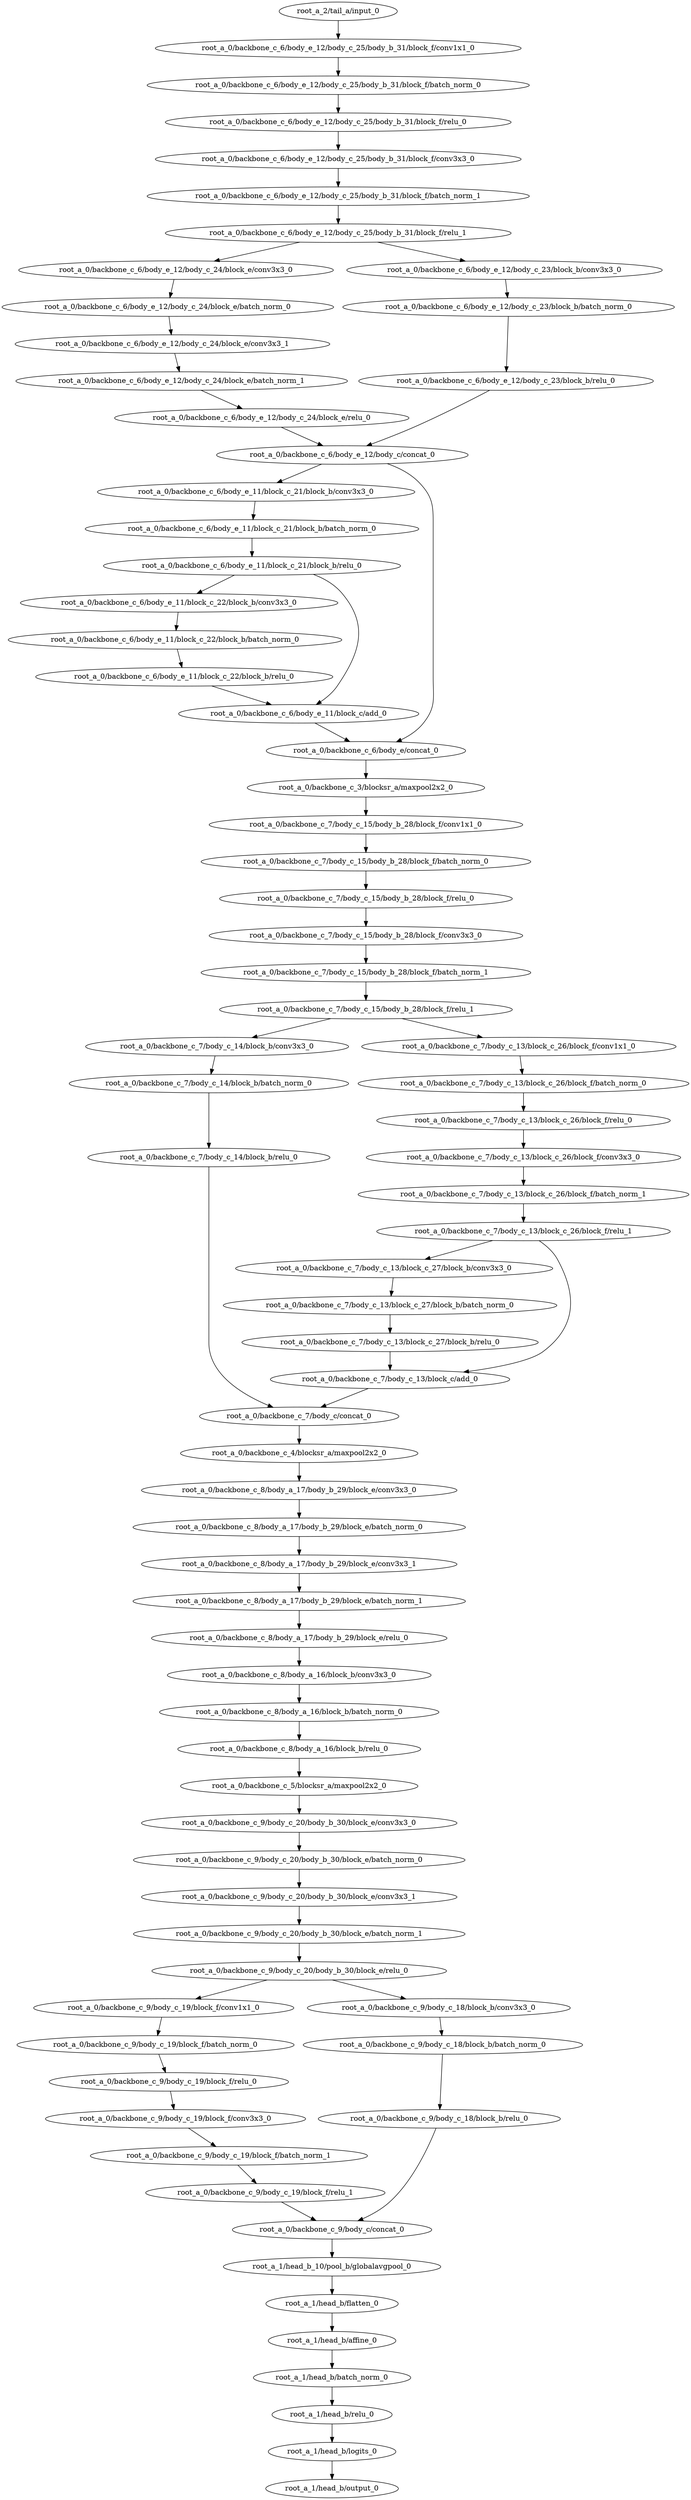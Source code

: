 digraph root_a {
	"root_a_2/tail_a/input_0"
	"root_a_0/backbone_c_6/body_e_12/body_c_25/body_b_31/block_f/conv1x1_0"
	"root_a_0/backbone_c_6/body_e_12/body_c_25/body_b_31/block_f/batch_norm_0"
	"root_a_0/backbone_c_6/body_e_12/body_c_25/body_b_31/block_f/relu_0"
	"root_a_0/backbone_c_6/body_e_12/body_c_25/body_b_31/block_f/conv3x3_0"
	"root_a_0/backbone_c_6/body_e_12/body_c_25/body_b_31/block_f/batch_norm_1"
	"root_a_0/backbone_c_6/body_e_12/body_c_25/body_b_31/block_f/relu_1"
	"root_a_0/backbone_c_6/body_e_12/body_c_24/block_e/conv3x3_0"
	"root_a_0/backbone_c_6/body_e_12/body_c_24/block_e/batch_norm_0"
	"root_a_0/backbone_c_6/body_e_12/body_c_24/block_e/conv3x3_1"
	"root_a_0/backbone_c_6/body_e_12/body_c_24/block_e/batch_norm_1"
	"root_a_0/backbone_c_6/body_e_12/body_c_24/block_e/relu_0"
	"root_a_0/backbone_c_6/body_e_12/body_c_23/block_b/conv3x3_0"
	"root_a_0/backbone_c_6/body_e_12/body_c_23/block_b/batch_norm_0"
	"root_a_0/backbone_c_6/body_e_12/body_c_23/block_b/relu_0"
	"root_a_0/backbone_c_6/body_e_12/body_c/concat_0"
	"root_a_0/backbone_c_6/body_e_11/block_c_21/block_b/conv3x3_0"
	"root_a_0/backbone_c_6/body_e_11/block_c_21/block_b/batch_norm_0"
	"root_a_0/backbone_c_6/body_e_11/block_c_21/block_b/relu_0"
	"root_a_0/backbone_c_6/body_e_11/block_c_22/block_b/conv3x3_0"
	"root_a_0/backbone_c_6/body_e_11/block_c_22/block_b/batch_norm_0"
	"root_a_0/backbone_c_6/body_e_11/block_c_22/block_b/relu_0"
	"root_a_0/backbone_c_6/body_e_11/block_c/add_0"
	"root_a_0/backbone_c_6/body_e/concat_0"
	"root_a_0/backbone_c_3/blocksr_a/maxpool2x2_0"
	"root_a_0/backbone_c_7/body_c_15/body_b_28/block_f/conv1x1_0"
	"root_a_0/backbone_c_7/body_c_15/body_b_28/block_f/batch_norm_0"
	"root_a_0/backbone_c_7/body_c_15/body_b_28/block_f/relu_0"
	"root_a_0/backbone_c_7/body_c_15/body_b_28/block_f/conv3x3_0"
	"root_a_0/backbone_c_7/body_c_15/body_b_28/block_f/batch_norm_1"
	"root_a_0/backbone_c_7/body_c_15/body_b_28/block_f/relu_1"
	"root_a_0/backbone_c_7/body_c_14/block_b/conv3x3_0"
	"root_a_0/backbone_c_7/body_c_14/block_b/batch_norm_0"
	"root_a_0/backbone_c_7/body_c_14/block_b/relu_0"
	"root_a_0/backbone_c_7/body_c_13/block_c_26/block_f/conv1x1_0"
	"root_a_0/backbone_c_7/body_c_13/block_c_26/block_f/batch_norm_0"
	"root_a_0/backbone_c_7/body_c_13/block_c_26/block_f/relu_0"
	"root_a_0/backbone_c_7/body_c_13/block_c_26/block_f/conv3x3_0"
	"root_a_0/backbone_c_7/body_c_13/block_c_26/block_f/batch_norm_1"
	"root_a_0/backbone_c_7/body_c_13/block_c_26/block_f/relu_1"
	"root_a_0/backbone_c_7/body_c_13/block_c_27/block_b/conv3x3_0"
	"root_a_0/backbone_c_7/body_c_13/block_c_27/block_b/batch_norm_0"
	"root_a_0/backbone_c_7/body_c_13/block_c_27/block_b/relu_0"
	"root_a_0/backbone_c_7/body_c_13/block_c/add_0"
	"root_a_0/backbone_c_7/body_c/concat_0"
	"root_a_0/backbone_c_4/blocksr_a/maxpool2x2_0"
	"root_a_0/backbone_c_8/body_a_17/body_b_29/block_e/conv3x3_0"
	"root_a_0/backbone_c_8/body_a_17/body_b_29/block_e/batch_norm_0"
	"root_a_0/backbone_c_8/body_a_17/body_b_29/block_e/conv3x3_1"
	"root_a_0/backbone_c_8/body_a_17/body_b_29/block_e/batch_norm_1"
	"root_a_0/backbone_c_8/body_a_17/body_b_29/block_e/relu_0"
	"root_a_0/backbone_c_8/body_a_16/block_b/conv3x3_0"
	"root_a_0/backbone_c_8/body_a_16/block_b/batch_norm_0"
	"root_a_0/backbone_c_8/body_a_16/block_b/relu_0"
	"root_a_0/backbone_c_5/blocksr_a/maxpool2x2_0"
	"root_a_0/backbone_c_9/body_c_20/body_b_30/block_e/conv3x3_0"
	"root_a_0/backbone_c_9/body_c_20/body_b_30/block_e/batch_norm_0"
	"root_a_0/backbone_c_9/body_c_20/body_b_30/block_e/conv3x3_1"
	"root_a_0/backbone_c_9/body_c_20/body_b_30/block_e/batch_norm_1"
	"root_a_0/backbone_c_9/body_c_20/body_b_30/block_e/relu_0"
	"root_a_0/backbone_c_9/body_c_19/block_f/conv1x1_0"
	"root_a_0/backbone_c_9/body_c_19/block_f/batch_norm_0"
	"root_a_0/backbone_c_9/body_c_19/block_f/relu_0"
	"root_a_0/backbone_c_9/body_c_19/block_f/conv3x3_0"
	"root_a_0/backbone_c_9/body_c_19/block_f/batch_norm_1"
	"root_a_0/backbone_c_9/body_c_19/block_f/relu_1"
	"root_a_0/backbone_c_9/body_c_18/block_b/conv3x3_0"
	"root_a_0/backbone_c_9/body_c_18/block_b/batch_norm_0"
	"root_a_0/backbone_c_9/body_c_18/block_b/relu_0"
	"root_a_0/backbone_c_9/body_c/concat_0"
	"root_a_1/head_b_10/pool_b/globalavgpool_0"
	"root_a_1/head_b/flatten_0"
	"root_a_1/head_b/affine_0"
	"root_a_1/head_b/batch_norm_0"
	"root_a_1/head_b/relu_0"
	"root_a_1/head_b/logits_0"
	"root_a_1/head_b/output_0"

	"root_a_2/tail_a/input_0" -> "root_a_0/backbone_c_6/body_e_12/body_c_25/body_b_31/block_f/conv1x1_0"
	"root_a_0/backbone_c_6/body_e_12/body_c_25/body_b_31/block_f/conv1x1_0" -> "root_a_0/backbone_c_6/body_e_12/body_c_25/body_b_31/block_f/batch_norm_0"
	"root_a_0/backbone_c_6/body_e_12/body_c_25/body_b_31/block_f/batch_norm_0" -> "root_a_0/backbone_c_6/body_e_12/body_c_25/body_b_31/block_f/relu_0"
	"root_a_0/backbone_c_6/body_e_12/body_c_25/body_b_31/block_f/relu_0" -> "root_a_0/backbone_c_6/body_e_12/body_c_25/body_b_31/block_f/conv3x3_0"
	"root_a_0/backbone_c_6/body_e_12/body_c_25/body_b_31/block_f/conv3x3_0" -> "root_a_0/backbone_c_6/body_e_12/body_c_25/body_b_31/block_f/batch_norm_1"
	"root_a_0/backbone_c_6/body_e_12/body_c_25/body_b_31/block_f/batch_norm_1" -> "root_a_0/backbone_c_6/body_e_12/body_c_25/body_b_31/block_f/relu_1"
	"root_a_0/backbone_c_6/body_e_12/body_c_25/body_b_31/block_f/relu_1" -> "root_a_0/backbone_c_6/body_e_12/body_c_24/block_e/conv3x3_0"
	"root_a_0/backbone_c_6/body_e_12/body_c_24/block_e/conv3x3_0" -> "root_a_0/backbone_c_6/body_e_12/body_c_24/block_e/batch_norm_0"
	"root_a_0/backbone_c_6/body_e_12/body_c_24/block_e/batch_norm_0" -> "root_a_0/backbone_c_6/body_e_12/body_c_24/block_e/conv3x3_1"
	"root_a_0/backbone_c_6/body_e_12/body_c_24/block_e/conv3x3_1" -> "root_a_0/backbone_c_6/body_e_12/body_c_24/block_e/batch_norm_1"
	"root_a_0/backbone_c_6/body_e_12/body_c_24/block_e/batch_norm_1" -> "root_a_0/backbone_c_6/body_e_12/body_c_24/block_e/relu_0"
	"root_a_0/backbone_c_6/body_e_12/body_c_25/body_b_31/block_f/relu_1" -> "root_a_0/backbone_c_6/body_e_12/body_c_23/block_b/conv3x3_0"
	"root_a_0/backbone_c_6/body_e_12/body_c_23/block_b/conv3x3_0" -> "root_a_0/backbone_c_6/body_e_12/body_c_23/block_b/batch_norm_0"
	"root_a_0/backbone_c_6/body_e_12/body_c_23/block_b/batch_norm_0" -> "root_a_0/backbone_c_6/body_e_12/body_c_23/block_b/relu_0"
	"root_a_0/backbone_c_6/body_e_12/body_c_24/block_e/relu_0" -> "root_a_0/backbone_c_6/body_e_12/body_c/concat_0"
	"root_a_0/backbone_c_6/body_e_12/body_c_23/block_b/relu_0" -> "root_a_0/backbone_c_6/body_e_12/body_c/concat_0"
	"root_a_0/backbone_c_6/body_e_12/body_c/concat_0" -> "root_a_0/backbone_c_6/body_e_11/block_c_21/block_b/conv3x3_0"
	"root_a_0/backbone_c_6/body_e_11/block_c_21/block_b/conv3x3_0" -> "root_a_0/backbone_c_6/body_e_11/block_c_21/block_b/batch_norm_0"
	"root_a_0/backbone_c_6/body_e_11/block_c_21/block_b/batch_norm_0" -> "root_a_0/backbone_c_6/body_e_11/block_c_21/block_b/relu_0"
	"root_a_0/backbone_c_6/body_e_11/block_c_21/block_b/relu_0" -> "root_a_0/backbone_c_6/body_e_11/block_c_22/block_b/conv3x3_0"
	"root_a_0/backbone_c_6/body_e_11/block_c_22/block_b/conv3x3_0" -> "root_a_0/backbone_c_6/body_e_11/block_c_22/block_b/batch_norm_0"
	"root_a_0/backbone_c_6/body_e_11/block_c_22/block_b/batch_norm_0" -> "root_a_0/backbone_c_6/body_e_11/block_c_22/block_b/relu_0"
	"root_a_0/backbone_c_6/body_e_11/block_c_21/block_b/relu_0" -> "root_a_0/backbone_c_6/body_e_11/block_c/add_0"
	"root_a_0/backbone_c_6/body_e_11/block_c_22/block_b/relu_0" -> "root_a_0/backbone_c_6/body_e_11/block_c/add_0"
	"root_a_0/backbone_c_6/body_e_11/block_c/add_0" -> "root_a_0/backbone_c_6/body_e/concat_0"
	"root_a_0/backbone_c_6/body_e_12/body_c/concat_0" -> "root_a_0/backbone_c_6/body_e/concat_0"
	"root_a_0/backbone_c_6/body_e/concat_0" -> "root_a_0/backbone_c_3/blocksr_a/maxpool2x2_0"
	"root_a_0/backbone_c_3/blocksr_a/maxpool2x2_0" -> "root_a_0/backbone_c_7/body_c_15/body_b_28/block_f/conv1x1_0"
	"root_a_0/backbone_c_7/body_c_15/body_b_28/block_f/conv1x1_0" -> "root_a_0/backbone_c_7/body_c_15/body_b_28/block_f/batch_norm_0"
	"root_a_0/backbone_c_7/body_c_15/body_b_28/block_f/batch_norm_0" -> "root_a_0/backbone_c_7/body_c_15/body_b_28/block_f/relu_0"
	"root_a_0/backbone_c_7/body_c_15/body_b_28/block_f/relu_0" -> "root_a_0/backbone_c_7/body_c_15/body_b_28/block_f/conv3x3_0"
	"root_a_0/backbone_c_7/body_c_15/body_b_28/block_f/conv3x3_0" -> "root_a_0/backbone_c_7/body_c_15/body_b_28/block_f/batch_norm_1"
	"root_a_0/backbone_c_7/body_c_15/body_b_28/block_f/batch_norm_1" -> "root_a_0/backbone_c_7/body_c_15/body_b_28/block_f/relu_1"
	"root_a_0/backbone_c_7/body_c_15/body_b_28/block_f/relu_1" -> "root_a_0/backbone_c_7/body_c_14/block_b/conv3x3_0"
	"root_a_0/backbone_c_7/body_c_14/block_b/conv3x3_0" -> "root_a_0/backbone_c_7/body_c_14/block_b/batch_norm_0"
	"root_a_0/backbone_c_7/body_c_14/block_b/batch_norm_0" -> "root_a_0/backbone_c_7/body_c_14/block_b/relu_0"
	"root_a_0/backbone_c_7/body_c_15/body_b_28/block_f/relu_1" -> "root_a_0/backbone_c_7/body_c_13/block_c_26/block_f/conv1x1_0"
	"root_a_0/backbone_c_7/body_c_13/block_c_26/block_f/conv1x1_0" -> "root_a_0/backbone_c_7/body_c_13/block_c_26/block_f/batch_norm_0"
	"root_a_0/backbone_c_7/body_c_13/block_c_26/block_f/batch_norm_0" -> "root_a_0/backbone_c_7/body_c_13/block_c_26/block_f/relu_0"
	"root_a_0/backbone_c_7/body_c_13/block_c_26/block_f/relu_0" -> "root_a_0/backbone_c_7/body_c_13/block_c_26/block_f/conv3x3_0"
	"root_a_0/backbone_c_7/body_c_13/block_c_26/block_f/conv3x3_0" -> "root_a_0/backbone_c_7/body_c_13/block_c_26/block_f/batch_norm_1"
	"root_a_0/backbone_c_7/body_c_13/block_c_26/block_f/batch_norm_1" -> "root_a_0/backbone_c_7/body_c_13/block_c_26/block_f/relu_1"
	"root_a_0/backbone_c_7/body_c_13/block_c_26/block_f/relu_1" -> "root_a_0/backbone_c_7/body_c_13/block_c_27/block_b/conv3x3_0"
	"root_a_0/backbone_c_7/body_c_13/block_c_27/block_b/conv3x3_0" -> "root_a_0/backbone_c_7/body_c_13/block_c_27/block_b/batch_norm_0"
	"root_a_0/backbone_c_7/body_c_13/block_c_27/block_b/batch_norm_0" -> "root_a_0/backbone_c_7/body_c_13/block_c_27/block_b/relu_0"
	"root_a_0/backbone_c_7/body_c_13/block_c_26/block_f/relu_1" -> "root_a_0/backbone_c_7/body_c_13/block_c/add_0"
	"root_a_0/backbone_c_7/body_c_13/block_c_27/block_b/relu_0" -> "root_a_0/backbone_c_7/body_c_13/block_c/add_0"
	"root_a_0/backbone_c_7/body_c_14/block_b/relu_0" -> "root_a_0/backbone_c_7/body_c/concat_0"
	"root_a_0/backbone_c_7/body_c_13/block_c/add_0" -> "root_a_0/backbone_c_7/body_c/concat_0"
	"root_a_0/backbone_c_7/body_c/concat_0" -> "root_a_0/backbone_c_4/blocksr_a/maxpool2x2_0"
	"root_a_0/backbone_c_4/blocksr_a/maxpool2x2_0" -> "root_a_0/backbone_c_8/body_a_17/body_b_29/block_e/conv3x3_0"
	"root_a_0/backbone_c_8/body_a_17/body_b_29/block_e/conv3x3_0" -> "root_a_0/backbone_c_8/body_a_17/body_b_29/block_e/batch_norm_0"
	"root_a_0/backbone_c_8/body_a_17/body_b_29/block_e/batch_norm_0" -> "root_a_0/backbone_c_8/body_a_17/body_b_29/block_e/conv3x3_1"
	"root_a_0/backbone_c_8/body_a_17/body_b_29/block_e/conv3x3_1" -> "root_a_0/backbone_c_8/body_a_17/body_b_29/block_e/batch_norm_1"
	"root_a_0/backbone_c_8/body_a_17/body_b_29/block_e/batch_norm_1" -> "root_a_0/backbone_c_8/body_a_17/body_b_29/block_e/relu_0"
	"root_a_0/backbone_c_8/body_a_17/body_b_29/block_e/relu_0" -> "root_a_0/backbone_c_8/body_a_16/block_b/conv3x3_0"
	"root_a_0/backbone_c_8/body_a_16/block_b/conv3x3_0" -> "root_a_0/backbone_c_8/body_a_16/block_b/batch_norm_0"
	"root_a_0/backbone_c_8/body_a_16/block_b/batch_norm_0" -> "root_a_0/backbone_c_8/body_a_16/block_b/relu_0"
	"root_a_0/backbone_c_8/body_a_16/block_b/relu_0" -> "root_a_0/backbone_c_5/blocksr_a/maxpool2x2_0"
	"root_a_0/backbone_c_5/blocksr_a/maxpool2x2_0" -> "root_a_0/backbone_c_9/body_c_20/body_b_30/block_e/conv3x3_0"
	"root_a_0/backbone_c_9/body_c_20/body_b_30/block_e/conv3x3_0" -> "root_a_0/backbone_c_9/body_c_20/body_b_30/block_e/batch_norm_0"
	"root_a_0/backbone_c_9/body_c_20/body_b_30/block_e/batch_norm_0" -> "root_a_0/backbone_c_9/body_c_20/body_b_30/block_e/conv3x3_1"
	"root_a_0/backbone_c_9/body_c_20/body_b_30/block_e/conv3x3_1" -> "root_a_0/backbone_c_9/body_c_20/body_b_30/block_e/batch_norm_1"
	"root_a_0/backbone_c_9/body_c_20/body_b_30/block_e/batch_norm_1" -> "root_a_0/backbone_c_9/body_c_20/body_b_30/block_e/relu_0"
	"root_a_0/backbone_c_9/body_c_20/body_b_30/block_e/relu_0" -> "root_a_0/backbone_c_9/body_c_19/block_f/conv1x1_0"
	"root_a_0/backbone_c_9/body_c_19/block_f/conv1x1_0" -> "root_a_0/backbone_c_9/body_c_19/block_f/batch_norm_0"
	"root_a_0/backbone_c_9/body_c_19/block_f/batch_norm_0" -> "root_a_0/backbone_c_9/body_c_19/block_f/relu_0"
	"root_a_0/backbone_c_9/body_c_19/block_f/relu_0" -> "root_a_0/backbone_c_9/body_c_19/block_f/conv3x3_0"
	"root_a_0/backbone_c_9/body_c_19/block_f/conv3x3_0" -> "root_a_0/backbone_c_9/body_c_19/block_f/batch_norm_1"
	"root_a_0/backbone_c_9/body_c_19/block_f/batch_norm_1" -> "root_a_0/backbone_c_9/body_c_19/block_f/relu_1"
	"root_a_0/backbone_c_9/body_c_20/body_b_30/block_e/relu_0" -> "root_a_0/backbone_c_9/body_c_18/block_b/conv3x3_0"
	"root_a_0/backbone_c_9/body_c_18/block_b/conv3x3_0" -> "root_a_0/backbone_c_9/body_c_18/block_b/batch_norm_0"
	"root_a_0/backbone_c_9/body_c_18/block_b/batch_norm_0" -> "root_a_0/backbone_c_9/body_c_18/block_b/relu_0"
	"root_a_0/backbone_c_9/body_c_19/block_f/relu_1" -> "root_a_0/backbone_c_9/body_c/concat_0"
	"root_a_0/backbone_c_9/body_c_18/block_b/relu_0" -> "root_a_0/backbone_c_9/body_c/concat_0"
	"root_a_0/backbone_c_9/body_c/concat_0" -> "root_a_1/head_b_10/pool_b/globalavgpool_0"
	"root_a_1/head_b_10/pool_b/globalavgpool_0" -> "root_a_1/head_b/flatten_0"
	"root_a_1/head_b/flatten_0" -> "root_a_1/head_b/affine_0"
	"root_a_1/head_b/affine_0" -> "root_a_1/head_b/batch_norm_0"
	"root_a_1/head_b/batch_norm_0" -> "root_a_1/head_b/relu_0"
	"root_a_1/head_b/relu_0" -> "root_a_1/head_b/logits_0"
	"root_a_1/head_b/logits_0" -> "root_a_1/head_b/output_0"

}